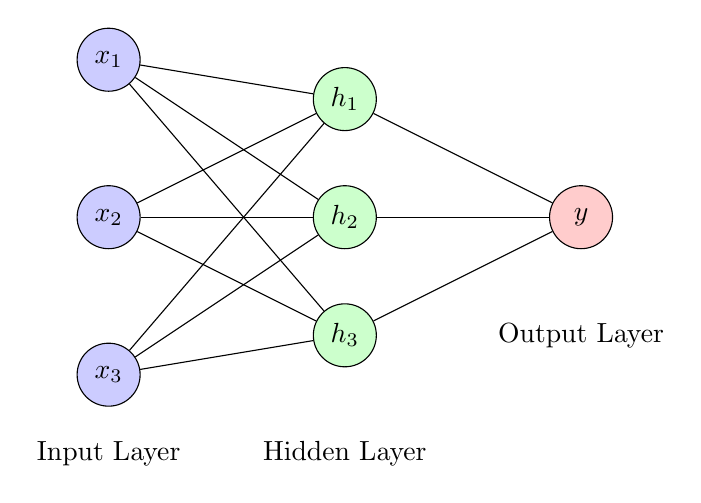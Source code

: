
\begin{tikzpicture}[
  node distance=2cm,
  neuron/.style={circle, draw, minimum size=0.8cm},
  input/.style={neuron, fill=blue!20},
  hidden/.style={neuron, fill=green!20},
  output/.style={neuron, fill=red!20}
]

% Input layer
\node[input] (i1) at (0,2) {$x_1$};
\node[input] (i2) at (0,0) {$x_2$};
\node[input] (i3) at (0,-2) {$x_3$};

% Hidden layer
\node[hidden] (h1) at (3,1.5) {$h_1$};
\node[hidden] (h2) at (3,0) {$h_2$};
\node[hidden] (h3) at (3,-1.5) {$h_3$};

% Output layer
\node[output] (o1) at (6,0) {$y$};

% Connections
\foreach \i in {1,2,3}
  \foreach \h in {1,2,3}
    \draw (i\i) -- (h\h);

\foreach \h in {1,2,3}
  \draw (h\h) -- (o1);

% Labels
\node at (0,-3) {Input Layer};
\node at (3,-3) {Hidden Layer};
\node at (6,-1.5) {Output Layer};

\end{tikzpicture}
